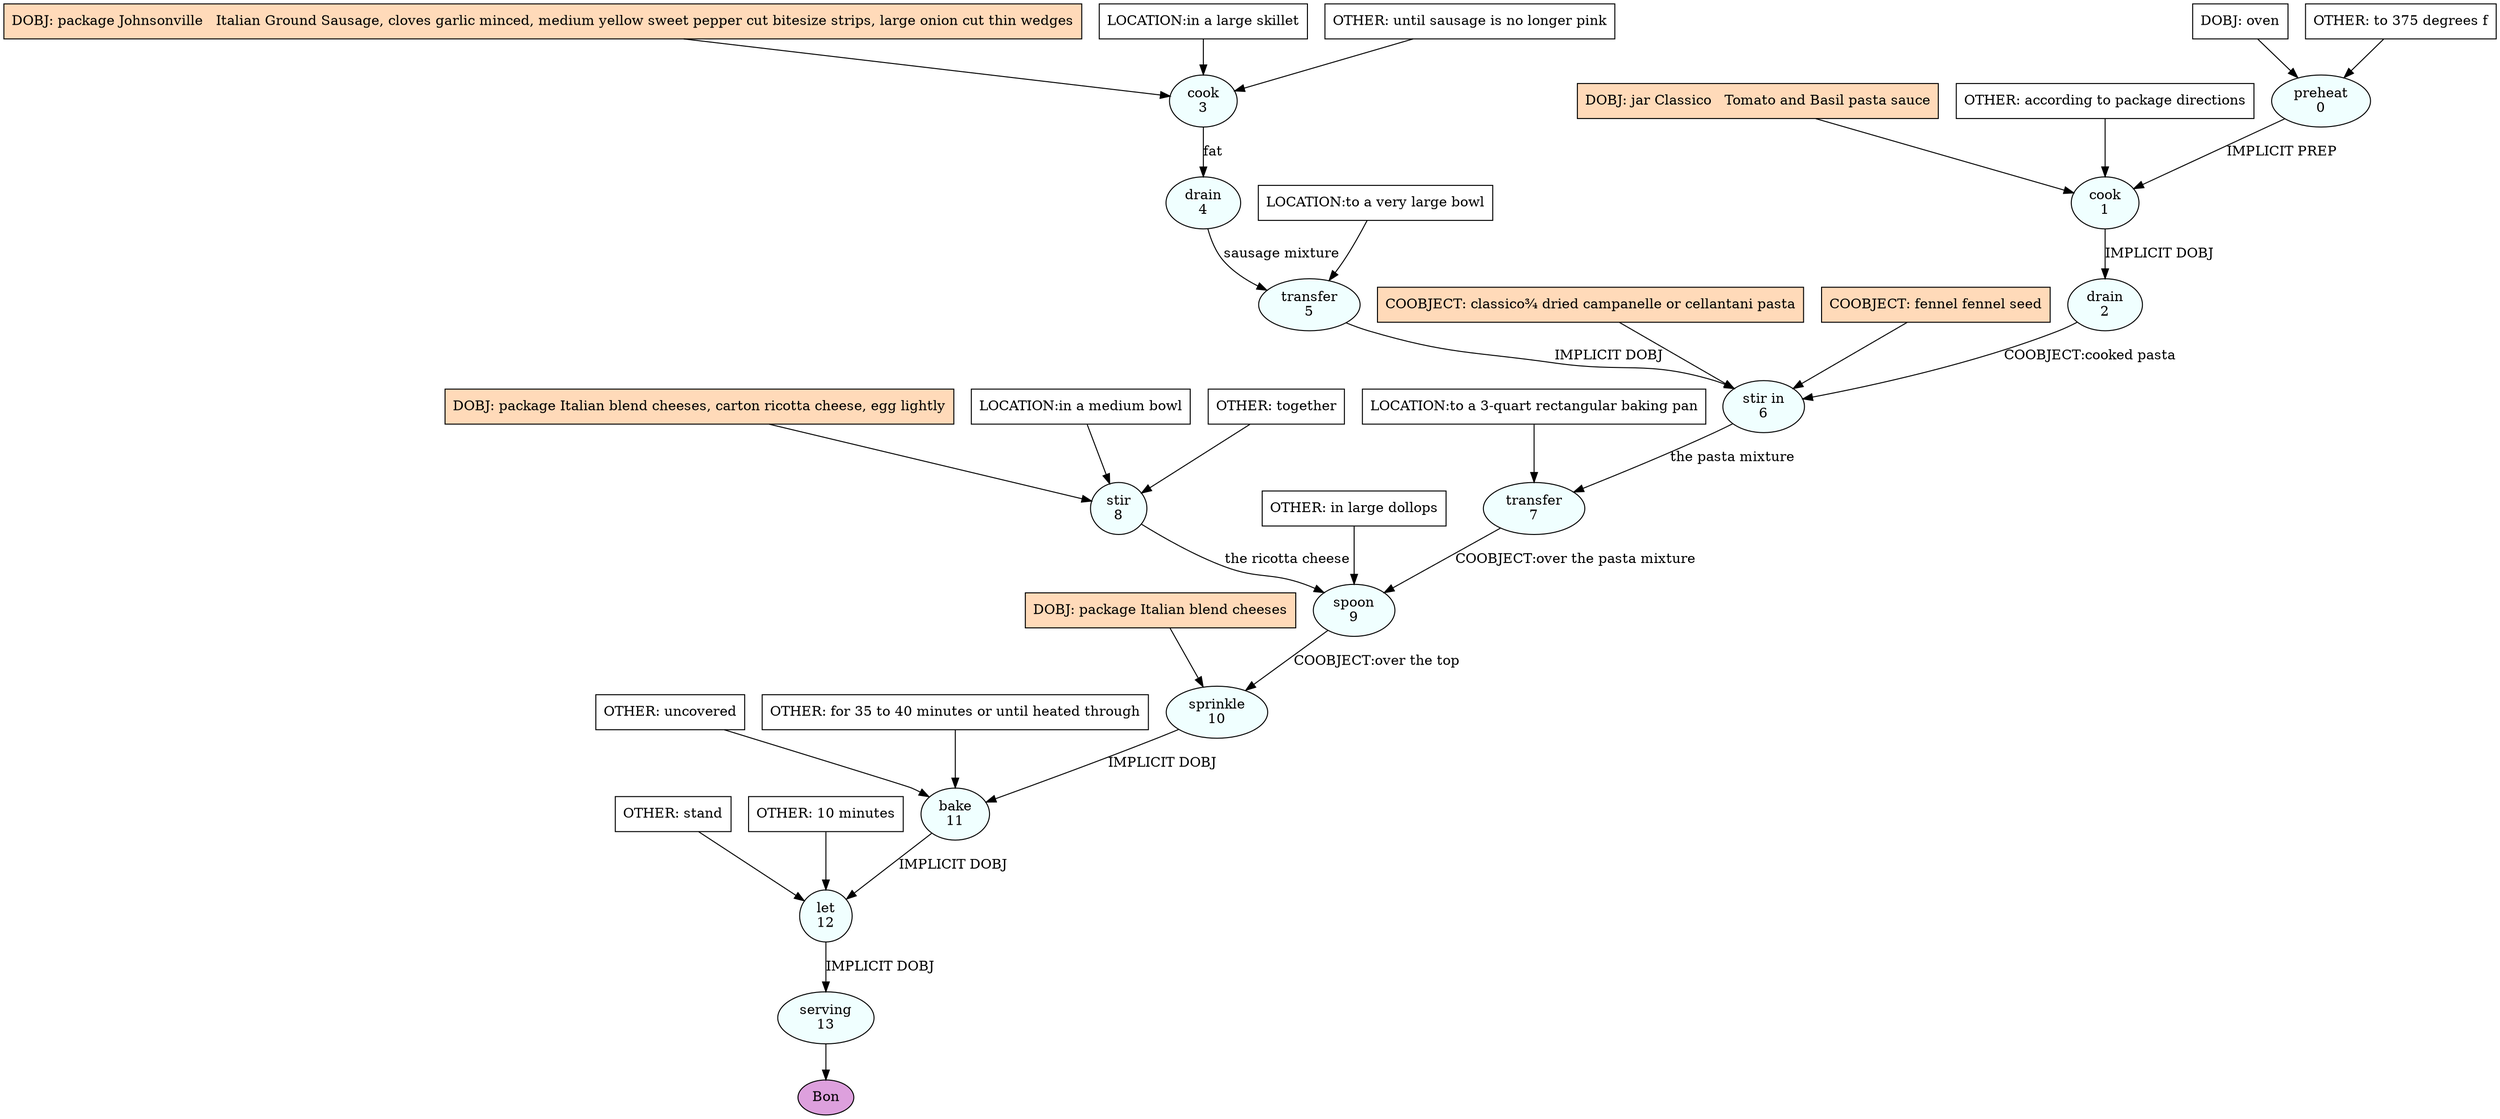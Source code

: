 digraph recipe {
E0[label="preheat
0", shape=oval, style=filled, fillcolor=azure]
E1[label="cook
1", shape=oval, style=filled, fillcolor=azure]
E2[label="drain
2", shape=oval, style=filled, fillcolor=azure]
E3[label="cook
3", shape=oval, style=filled, fillcolor=azure]
E4[label="drain
4", shape=oval, style=filled, fillcolor=azure]
E5[label="transfer
5", shape=oval, style=filled, fillcolor=azure]
E6[label="stir in
6", shape=oval, style=filled, fillcolor=azure]
E7[label="transfer
7", shape=oval, style=filled, fillcolor=azure]
E8[label="stir
8", shape=oval, style=filled, fillcolor=azure]
E9[label="spoon
9", shape=oval, style=filled, fillcolor=azure]
E10[label="sprinkle
10", shape=oval, style=filled, fillcolor=azure]
E11[label="bake
11", shape=oval, style=filled, fillcolor=azure]
E12[label="let
12", shape=oval, style=filled, fillcolor=azure]
E13[label="serving
13", shape=oval, style=filled, fillcolor=azure]
D0[label="DOBJ: oven", shape=box, style=filled, fillcolor=white]
D0 -> E0
O0_0[label="OTHER: to 375 degrees f", shape=box, style=filled, fillcolor=white]
O0_0 -> E0
D8[label="DOBJ: package Italian blend cheeses, carton ricotta cheese, egg lightly", shape=box, style=filled, fillcolor=peachpuff]
D8 -> E8
P8_0[label="LOCATION:in a medium bowl", shape=box, style=filled, fillcolor=white]
P8_0 -> E8
O8_0[label="OTHER: together", shape=box, style=filled, fillcolor=white]
O8_0 -> E8
D3[label="DOBJ: package Johnsonville   Italian Ground Sausage, cloves garlic minced, medium yellow sweet pepper cut bitesize strips, large onion cut thin wedges", shape=box, style=filled, fillcolor=peachpuff]
D3 -> E3
P3_0[label="LOCATION:in a large skillet", shape=box, style=filled, fillcolor=white]
P3_0 -> E3
O3_0[label="OTHER: until sausage is no longer pink", shape=box, style=filled, fillcolor=white]
O3_0 -> E3
D1_ing[label="DOBJ: jar Classico   Tomato and Basil pasta sauce", shape=box, style=filled, fillcolor=peachpuff]
D1_ing -> E1
E0 -> E1 [label="IMPLICIT PREP"]
O1_0_0[label="OTHER: according to package directions", shape=box, style=filled, fillcolor=white]
O1_0_0 -> E1
E1 -> E2 [label="IMPLICIT DOBJ"]
E3 -> E4 [label="fat"]
E4 -> E5 [label="sausage mixture"]
P5_0_0[label="LOCATION:to a very large bowl", shape=box, style=filled, fillcolor=white]
P5_0_0 -> E5
E5 -> E6 [label="IMPLICIT DOBJ"]
P6_0_ing[label="COOBJECT: classico¾ dried campanelle or cellantani pasta", shape=box, style=filled, fillcolor=peachpuff]
P6_0_ing -> E6
P6_1_ing[label="COOBJECT: fennel fennel seed", shape=box, style=filled, fillcolor=peachpuff]
P6_1_ing -> E6
E2 -> E6 [label="COOBJECT:cooked pasta"]
E6 -> E7 [label="the pasta mixture"]
P7_0_0[label="LOCATION:to a 3-quart rectangular baking pan", shape=box, style=filled, fillcolor=white]
P7_0_0 -> E7
E8 -> E9 [label="the ricotta cheese"]
E7 -> E9 [label="COOBJECT:over the pasta mixture"]
O9_0_0[label="OTHER: in large dollops", shape=box, style=filled, fillcolor=white]
O9_0_0 -> E9
D10_ing[label="DOBJ: package Italian blend cheeses", shape=box, style=filled, fillcolor=peachpuff]
D10_ing -> E10
E9 -> E10 [label="COOBJECT:over the top"]
E10 -> E11 [label="IMPLICIT DOBJ"]
O11_0_0[label="OTHER: uncovered", shape=box, style=filled, fillcolor=white]
O11_0_0 -> E11
O11_1_0[label="OTHER: for 35 to 40 minutes or until heated through", shape=box, style=filled, fillcolor=white]
O11_1_0 -> E11
E11 -> E12 [label="IMPLICIT DOBJ"]
O12_0_0[label="OTHER: stand", shape=box, style=filled, fillcolor=white]
O12_0_0 -> E12
O12_1_0[label="OTHER: 10 minutes", shape=box, style=filled, fillcolor=white]
O12_1_0 -> E12
E12 -> E13 [label="IMPLICIT DOBJ"]
EOR[label="Bon", shape=oval, style=filled, fillcolor=plum]
E13 -> EOR
}
